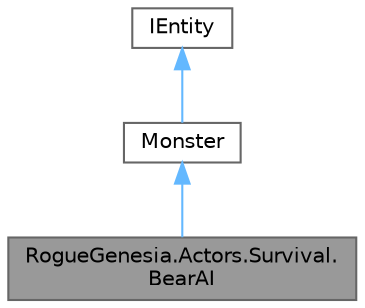 digraph "RogueGenesia.Actors.Survival.BearAI"
{
 // LATEX_PDF_SIZE
  bgcolor="transparent";
  edge [fontname=Helvetica,fontsize=10,labelfontname=Helvetica,labelfontsize=10];
  node [fontname=Helvetica,fontsize=10,shape=box,height=0.2,width=0.4];
  Node1 [label="RogueGenesia.Actors.Survival.\lBearAI",height=0.2,width=0.4,color="gray40", fillcolor="grey60", style="filled", fontcolor="black",tooltip=" "];
  Node2 -> Node1 [dir="back",color="steelblue1",style="solid"];
  Node2 [label="Monster",height=0.2,width=0.4,color="gray40", fillcolor="white", style="filled",URL="$class_rogue_genesia_1_1_actors_1_1_survival_1_1_monster.html",tooltip=" "];
  Node3 -> Node2 [dir="back",color="steelblue1",style="solid"];
  Node3 [label="IEntity",height=0.2,width=0.4,color="gray40", fillcolor="white", style="filled",URL="$interface_rogue_genesia_1_1_actors_1_1_survival_1_1_i_entity.html",tooltip=" "];
}

